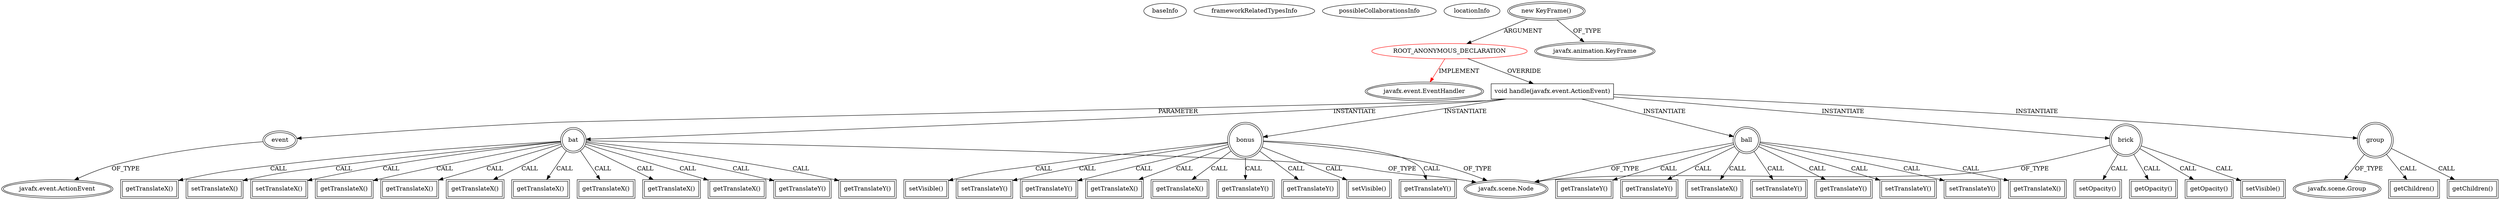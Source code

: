digraph {
baseInfo[graphId=442,category="extension_graph",isAnonymous=true,possibleRelation=false]
frameworkRelatedTypesInfo[0="javafx.event.EventHandler"]
possibleCollaborationsInfo[]
locationInfo[projectName="Enriqe-Breaking-Bad-Brick-Breaker",filePath="/Enriqe-Breaking-Bad-Brick-Breaker/Breaking-Bad-Brick-Breaker-master/src/bbbrickbreaker/Level.java",contextSignature="void initTimeline()",graphId="442"]
0[label="ROOT_ANONYMOUS_DECLARATION",vertexType="ROOT_ANONYMOUS_DECLARATION",isFrameworkType=false,color=red]
1[label="javafx.event.EventHandler",vertexType="FRAMEWORK_INTERFACE_TYPE",isFrameworkType=true,peripheries=2]
2[label="new KeyFrame()",vertexType="OUTSIDE_CONSTRUCTOR_CALL",isFrameworkType=true,peripheries=2]
3[label="javafx.animation.KeyFrame",vertexType="FRAMEWORK_CLASS_TYPE",isFrameworkType=true,peripheries=2]
4[label="void handle(javafx.event.ActionEvent)",vertexType="OVERRIDING_METHOD_DECLARATION",isFrameworkType=false,shape=box]
5[label="event",vertexType="PARAMETER_DECLARATION",isFrameworkType=true,peripheries=2]
6[label="javafx.event.ActionEvent",vertexType="FRAMEWORK_CLASS_TYPE",isFrameworkType=true,peripheries=2]
7[label="brick",vertexType="VARIABLE_EXPRESION",isFrameworkType=true,peripheries=2,shape=circle]
9[label="javafx.scene.Node",vertexType="FRAMEWORK_CLASS_TYPE",isFrameworkType=true,peripheries=2]
8[label="setOpacity()",vertexType="INSIDE_CALL",isFrameworkType=true,peripheries=2,shape=box]
11[label="getOpacity()",vertexType="INSIDE_CALL",isFrameworkType=true,peripheries=2,shape=box]
13[label="getOpacity()",vertexType="INSIDE_CALL",isFrameworkType=true,peripheries=2,shape=box]
15[label="setVisible()",vertexType="INSIDE_CALL",isFrameworkType=true,peripheries=2,shape=box]
16[label="bat",vertexType="VARIABLE_EXPRESION",isFrameworkType=true,peripheries=2,shape=circle]
17[label="getTranslateX()",vertexType="INSIDE_CALL",isFrameworkType=true,peripheries=2,shape=box]
19[label="bonus",vertexType="VARIABLE_EXPRESION",isFrameworkType=true,peripheries=2,shape=circle]
20[label="getTranslateY()",vertexType="INSIDE_CALL",isFrameworkType=true,peripheries=2,shape=box]
23[label="setVisible()",vertexType="INSIDE_CALL",isFrameworkType=true,peripheries=2,shape=box]
24[label="group",vertexType="VARIABLE_EXPRESION",isFrameworkType=true,peripheries=2,shape=circle]
26[label="javafx.scene.Group",vertexType="FRAMEWORK_CLASS_TYPE",isFrameworkType=true,peripheries=2]
25[label="getChildren()",vertexType="INSIDE_CALL",isFrameworkType=true,peripheries=2,shape=box]
28[label="setTranslateY()",vertexType="INSIDE_CALL",isFrameworkType=true,peripheries=2,shape=box]
30[label="getTranslateY()",vertexType="INSIDE_CALL",isFrameworkType=true,peripheries=2,shape=box]
32[label="getTranslateX()",vertexType="INSIDE_CALL",isFrameworkType=true,peripheries=2,shape=box]
34[label="getTranslateX()",vertexType="INSIDE_CALL",isFrameworkType=true,peripheries=2,shape=box]
36[label="getTranslateX()",vertexType="INSIDE_CALL",isFrameworkType=true,peripheries=2,shape=box]
38[label="getTranslateX()",vertexType="INSIDE_CALL",isFrameworkType=true,peripheries=2,shape=box]
40[label="getTranslateY()",vertexType="INSIDE_CALL",isFrameworkType=true,peripheries=2,shape=box]
42[label="getTranslateY()",vertexType="INSIDE_CALL",isFrameworkType=true,peripheries=2,shape=box]
44[label="getTranslateY()",vertexType="INSIDE_CALL",isFrameworkType=true,peripheries=2,shape=box]
46[label="getTranslateY()",vertexType="INSIDE_CALL",isFrameworkType=true,peripheries=2,shape=box]
48[label="setVisible()",vertexType="INSIDE_CALL",isFrameworkType=true,peripheries=2,shape=box]
50[label="getChildren()",vertexType="INSIDE_CALL",isFrameworkType=true,peripheries=2,shape=box]
52[label="getTranslateX()",vertexType="INSIDE_CALL",isFrameworkType=true,peripheries=2,shape=box]
54[label="setTranslateX()",vertexType="INSIDE_CALL",isFrameworkType=true,peripheries=2,shape=box]
56[label="setTranslateX()",vertexType="INSIDE_CALL",isFrameworkType=true,peripheries=2,shape=box]
58[label="getTranslateX()",vertexType="INSIDE_CALL",isFrameworkType=true,peripheries=2,shape=box]
59[label="ball",vertexType="VARIABLE_EXPRESION",isFrameworkType=true,peripheries=2,shape=circle]
60[label="setTranslateY()",vertexType="INSIDE_CALL",isFrameworkType=true,peripheries=2,shape=box]
63[label="setTranslateY()",vertexType="INSIDE_CALL",isFrameworkType=true,peripheries=2,shape=box]
65[label="getTranslateX()",vertexType="INSIDE_CALL",isFrameworkType=true,peripheries=2,shape=box]
67[label="getTranslateY()",vertexType="INSIDE_CALL",isFrameworkType=true,peripheries=2,shape=box]
69[label="getTranslateY()",vertexType="INSIDE_CALL",isFrameworkType=true,peripheries=2,shape=box]
71[label="getTranslateX()",vertexType="INSIDE_CALL",isFrameworkType=true,peripheries=2,shape=box]
73[label="getTranslateX()",vertexType="INSIDE_CALL",isFrameworkType=true,peripheries=2,shape=box]
75[label="getTranslateX()",vertexType="INSIDE_CALL",isFrameworkType=true,peripheries=2,shape=box]
77[label="setTranslateX()",vertexType="INSIDE_CALL",isFrameworkType=true,peripheries=2,shape=box]
79[label="setTranslateY()",vertexType="INSIDE_CALL",isFrameworkType=true,peripheries=2,shape=box]
81[label="getTranslateY()",vertexType="INSIDE_CALL",isFrameworkType=true,peripheries=2,shape=box]
0->1[label="IMPLEMENT",color=red]
2->0[label="ARGUMENT"]
2->3[label="OF_TYPE"]
0->4[label="OVERRIDE"]
5->6[label="OF_TYPE"]
4->5[label="PARAMETER"]
4->7[label="INSTANTIATE"]
7->9[label="OF_TYPE"]
7->8[label="CALL"]
7->11[label="CALL"]
7->13[label="CALL"]
7->15[label="CALL"]
4->16[label="INSTANTIATE"]
16->9[label="OF_TYPE"]
16->17[label="CALL"]
4->19[label="INSTANTIATE"]
19->9[label="OF_TYPE"]
19->20[label="CALL"]
19->23[label="CALL"]
4->24[label="INSTANTIATE"]
24->26[label="OF_TYPE"]
24->25[label="CALL"]
19->28[label="CALL"]
19->30[label="CALL"]
19->32[label="CALL"]
16->34[label="CALL"]
19->36[label="CALL"]
16->38[label="CALL"]
19->40[label="CALL"]
16->42[label="CALL"]
19->44[label="CALL"]
16->46[label="CALL"]
19->48[label="CALL"]
24->50[label="CALL"]
16->52[label="CALL"]
16->54[label="CALL"]
16->56[label="CALL"]
16->58[label="CALL"]
4->59[label="INSTANTIATE"]
59->9[label="OF_TYPE"]
59->60[label="CALL"]
59->63[label="CALL"]
59->65[label="CALL"]
59->67[label="CALL"]
59->69[label="CALL"]
16->71[label="CALL"]
16->73[label="CALL"]
16->75[label="CALL"]
59->77[label="CALL"]
59->79[label="CALL"]
59->81[label="CALL"]
}
